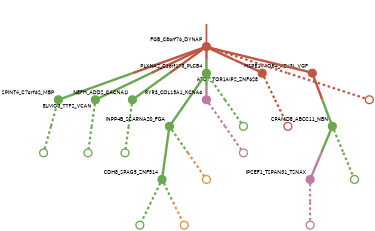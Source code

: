 strict digraph  {
graph[splines=false]; nodesep=0.7; rankdir=TB; ranksep=0.6; forcelabels=true; dpi=600; size=2.5;
0 [color="#be5742ff", fillcolor="#be5742ff", fixedsize=true, fontname=Lato, fontsize="12pt", height="0.25", label="", penwidth=3, shape=circle, style=filled, xlabel=FGB_C8orf76_DYNAP];
4 [color="#6aa84fff", fillcolor="#6aa84fff", fixedsize=true, fontname=Lato, fontsize="12pt", height="0.25", label="", penwidth=3, shape=circle, style=filled, xlabel=SPINT4_C7orf62_MBP];
5 [color="#6aa84fff", fillcolor="#6aa84fff", fixedsize=true, fontname=Lato, fontsize="12pt", height="0.25", label="", penwidth=3, shape=circle, style=filled, xlabel=ELMO3_TTF2_VCAN];
6 [color="#6aa84fff", fillcolor="#6aa84fff", fixedsize=true, fontname=Lato, fontsize="12pt", height="0.25", label="", penwidth=3, shape=circle, style=filled, xlabel=NEFH_ADD2_CACNA1I];
8 [color="#6aa84fff", fillcolor="#6aa84fff", fixedsize=true, fontname=Lato, fontsize="12pt", height="0.25", label="", penwidth=3, shape=circle, style=filled, xlabel=PLXNA2_C1orf173_PLCB4];
10 [color="#be5742ff", fillcolor="#be5742ff", fixedsize=true, fontname=Lato, fontsize="12pt", height="0.25", label="", penwidth=3, shape=circle, style=filled, xlabel=ATG7_TOR1AIP2_ZNF628];
11 [color="#be5742ff", fillcolor="#be5742ff", fixedsize=true, fontname=Lato, fontsize="12pt", height="0.25", label="", penwidth=3, shape=circle, style=filled, xlabel="HSPE1-MOB4_REV3L_VGF"];
22 [color="#be5742ff", fillcolor="#be5742ff", fixedsize=true, fontname=Lato, fontsize="12pt", height="0.25", label="", penwidth=3, shape=circle, style=solid, xlabel=""];
1 [color="#6aa84fff", fillcolor="#6aa84fff", fixedsize=true, fontname=Lato, fontsize="12pt", height="0.25", label="", penwidth=3, shape=circle, style=filled, xlabel=CPAMD8_ABCC11_NBN];
3 [color="#c27ba0ff", fillcolor="#c27ba0ff", fixedsize=true, fontname=Lato, fontsize="12pt", height="0.25", label="", penwidth=3, shape=circle, style=filled, xlabel=IPCEF1_TSPAN31_TSNAX];
12 [color="#6aa84fff", fillcolor="#6aa84fff", fixedsize=true, fontname=Lato, fontsize="12pt", height="0.25", label="", penwidth=3, shape=circle, style=solid, xlabel=""];
2 [color="#6aa84fff", fillcolor="#6aa84fff", fixedsize=true, fontname=Lato, fontsize="12pt", height="0.25", label="", penwidth=3, shape=circle, style=filled, xlabel=INPP4B_SCARNA20_FGA];
7 [color="#6aa84fff", fillcolor="#6aa84fff", fixedsize=true, fontname=Lato, fontsize="12pt", height="0.25", label="", penwidth=3, shape=circle, style=filled, xlabel=CDH8_SPAG5_ZNF514];
20 [color="#e69138ff", fillcolor="#e69138ff", fixedsize=true, fontname=Lato, fontsize="12pt", height="0.25", label="", penwidth=3, shape=circle, style=solid, xlabel=""];
18 [color="#c27ba0ff", fillcolor="#c27ba0ff", fixedsize=true, fontname=Lato, fontsize="12pt", height="0.25", label="", penwidth=3, shape=circle, style=solid, xlabel=""];
13 [color="#6aa84fff", fillcolor="#6aa84fff", fixedsize=true, fontname=Lato, fontsize="12pt", height="0.25", label="", penwidth=3, shape=circle, style=solid, xlabel=""];
14 [color="#6aa84fff", fillcolor="#6aa84fff", fixedsize=true, fontname=Lato, fontsize="12pt", height="0.25", label="", penwidth=3, shape=circle, style=solid, xlabel=""];
15 [color="#6aa84fff", fillcolor="#6aa84fff", fixedsize=true, fontname=Lato, fontsize="12pt", height="0.25", label="", penwidth=3, shape=circle, style=solid, xlabel=""];
16 [color="#6aa84fff", fillcolor="#6aa84fff", fixedsize=true, fontname=Lato, fontsize="12pt", height="0.25", label="", penwidth=3, shape=circle, style=solid, xlabel=""];
21 [color="#e69138ff", fillcolor="#e69138ff", fixedsize=true, fontname=Lato, fontsize="12pt", height="0.25", label="", penwidth=3, shape=circle, style=solid, xlabel=""];
9 [color="#c27ba0ff", fillcolor="#c27ba0ff", fixedsize=true, fontname=Lato, fontsize="12pt", height="0.25", label="", penwidth=3, shape=circle, style=filled, xlabel=RYR3_COL15A1_KCNA6];
17 [color="#6aa84fff", fillcolor="#6aa84fff", fixedsize=true, fontname=Lato, fontsize="12pt", height="0.25", label="", penwidth=3, shape=circle, style=solid, xlabel=""];
19 [color="#c27ba0ff", fillcolor="#c27ba0ff", fixedsize=true, fontname=Lato, fontsize="12pt", height="0.25", label="", penwidth=3, shape=circle, style=solid, xlabel=""];
23 [color="#be5742ff", fillcolor="#be5742ff", fixedsize=true, fontname=Lato, fontsize="12pt", height="0.25", label="", penwidth=3, shape=circle, style=solid, xlabel=""];
normal [label="", penwidth=3, style=invis, xlabel=FGB_C8orf76_DYNAP];
0 -> 4  [arrowsize=0, color="#be5742ff;0.5:#6aa84fff", minlen="2.0", penwidth="5.5", style=solid];
0 -> 5  [arrowsize=0, color="#be5742ff;0.5:#6aa84fff", minlen="2.0", penwidth="5.5", style=solid];
0 -> 6  [arrowsize=0, color="#be5742ff;0.5:#6aa84fff", minlen="2.0", penwidth="5.5", style=solid];
0 -> 8  [arrowsize=0, color="#be5742ff;0.5:#6aa84fff", minlen="1.7999999523162842", penwidth="5.5", style=solid];
0 -> 10  [arrowsize=0, color="#be5742ff;0.5:#be5742ff", minlen="1.399999976158142", penwidth="5.5", style=solid];
0 -> 11  [arrowsize=0, color="#be5742ff;0.5:#be5742ff", minlen="1.0", penwidth="5.5", style=solid];
0 -> 22  [arrowsize=0, color="#be5742ff;0.5:#be5742ff", minlen="2.0", penwidth=5, style=dashed];
4 -> 13  [arrowsize=0, color="#6aa84fff;0.5:#6aa84fff", minlen="2.0", penwidth=5, style=dashed];
5 -> 14  [arrowsize=0, color="#6aa84fff;0.5:#6aa84fff", minlen="2.0", penwidth=5, style=dashed];
6 -> 15  [arrowsize=0, color="#6aa84fff;0.5:#6aa84fff", minlen="2.0", penwidth=5, style=dashed];
8 -> 2  [arrowsize=0, color="#6aa84fff;0.5:#6aa84fff", minlen="2.0", penwidth="5.5", style=solid];
8 -> 9  [arrowsize=0, color="#6aa84fff;0.5:#c27ba0ff", minlen="1.5999999046325684", penwidth="5.5", style=solid];
8 -> 17  [arrowsize=0, color="#6aa84fff;0.5:#6aa84fff", minlen="2.0", penwidth=5, style=dashed];
10 -> 23  [arrowsize=0, color="#be5742ff;0.5:#be5742ff", minlen="2.0", penwidth=5, style=dashed];
11 -> 1  [arrowsize=0, color="#be5742ff;0.5:#6aa84fff", minlen="2.0", penwidth="5.5", style=solid];
1 -> 3  [arrowsize=0, color="#6aa84fff;0.5:#c27ba0ff", minlen="2.0", penwidth="5.5", style=solid];
1 -> 12  [arrowsize=0, color="#6aa84fff;0.5:#6aa84fff", minlen="2.0", penwidth=5, style=dashed];
3 -> 18  [arrowsize=0, color="#c27ba0ff;0.5:#c27ba0ff", minlen="2.0", penwidth=5, style=dashed];
2 -> 7  [arrowsize=0, color="#6aa84fff;0.5:#6aa84fff", minlen="2.0", penwidth="5.5", style=solid];
2 -> 20  [arrowsize=0, color="#6aa84fff;0.5:#e69138ff", minlen="2.0", penwidth=5, style=dashed];
7 -> 16  [arrowsize=0, color="#6aa84fff;0.5:#6aa84fff", minlen="2.0", penwidth=5, style=dashed];
7 -> 21  [arrowsize=0, color="#6aa84fff;0.5:#e69138ff", minlen="2.0", penwidth=5, style=dashed];
9 -> 19  [arrowsize=0, color="#c27ba0ff;0.5:#c27ba0ff", minlen="2.0", penwidth=5, style=dashed];
normal -> 0  [arrowsize=0, color="#be5742ff", label="", penwidth=4, style=solid];
}
